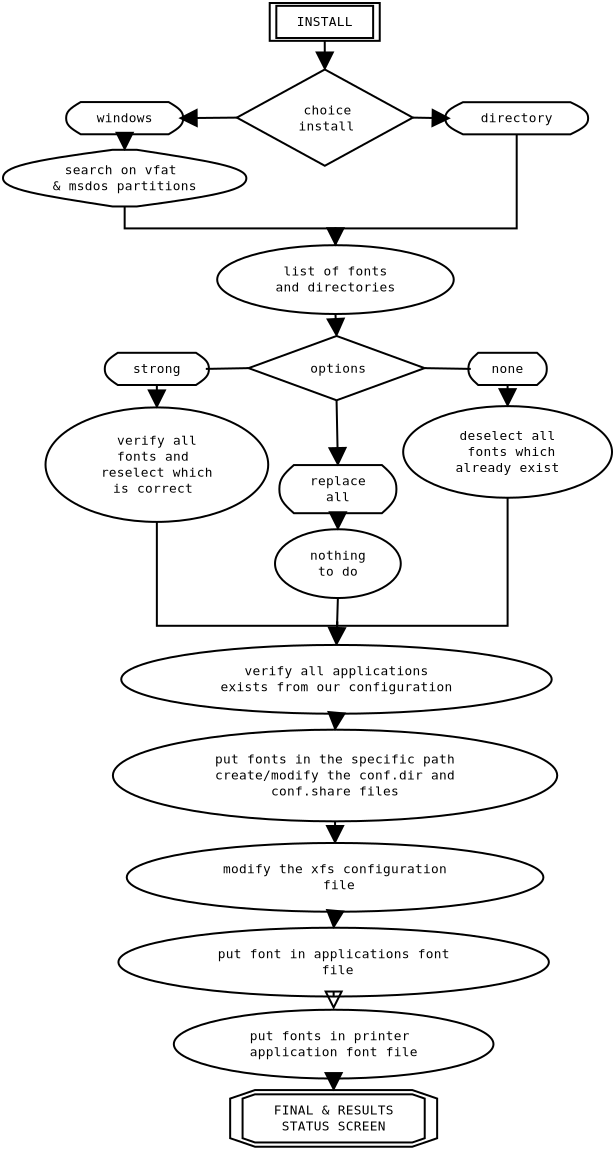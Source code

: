 <?xml version="1.0"?>
<dia:diagram xmlns:dia="http://www.lysator.liu.se/~alla/dia/">
  <dia:layer name="Arri&#232;re-plan" visible="true">
    <dia:object type="SDL - Decision" version="0" id="O0">
      <dia:attribute name="obj_pos">
        <dia:point val="17,6.111"/>
      </dia:attribute>
      <dia:attribute name="obj_bb">
        <dia:rectangle val="16.476,5.587;26.325,11.449"/>
      </dia:attribute>
      <dia:attribute name="elem_corner">
        <dia:point val="17,6.111"/>
      </dia:attribute>
      <dia:attribute name="elem_width">
        <dia:real val="8.801"/>
      </dia:attribute>
      <dia:attribute name="elem_height">
        <dia:real val="4.814"/>
      </dia:attribute>
      <dia:attribute name="show_background">
        <dia:boolean val="true"/>
      </dia:attribute>
      <dia:attribute name="flip_horizontal">
        <dia:boolean val="false"/>
      </dia:attribute>
      <dia:attribute name="flip_vertical">
        <dia:boolean val="false"/>
      </dia:attribute>
      <dia:attribute name="padding">
        <dia:real val="0.354"/>
      </dia:attribute>
      <dia:attribute name="text">
        <dia:composite type="text">
          <dia:attribute name="string">
            <dia:string>#choice
install#</dia:string>
          </dia:attribute>
          <dia:attribute name="font">
            <dia:font name="Courier"/>
          </dia:attribute>
          <dia:attribute name="height">
            <dia:real val="0.8"/>
          </dia:attribute>
          <dia:attribute name="pos">
            <dia:point val="21.489,8.361"/>
          </dia:attribute>
          <dia:attribute name="color">
            <dia:color val="#000000"/>
          </dia:attribute>
          <dia:attribute name="alignment">
            <dia:enum val="1"/>
          </dia:attribute>
        </dia:composite>
      </dia:attribute>
    </dia:object>
    <dia:object type="Standard - Line" version="0" id="O1">
      <dia:attribute name="obj_pos">
        <dia:point val="21.397,4.679"/>
      </dia:attribute>
      <dia:attribute name="obj_bb">
        <dia:rectangle val="20.601,4.629;22.201,6.161"/>
      </dia:attribute>
      <dia:attribute name="conn_endpoints">
        <dia:point val="21.397,4.679"/>
        <dia:point val="21.401,6.111"/>
      </dia:attribute>
      <dia:attribute name="numcp">
        <dia:int val="1"/>
      </dia:attribute>
      <dia:attribute name="end_arrow">
        <dia:enum val="3"/>
      </dia:attribute>
      <dia:attribute name="end_arrow_length">
        <dia:real val="0.8"/>
      </dia:attribute>
      <dia:attribute name="end_arrow_width">
        <dia:real val="0.8"/>
      </dia:attribute>
      <dia:connections>
        <dia:connection handle="0" to="O6" connection="1"/>
        <dia:connection handle="1" to="O0" connection="0"/>
      </dia:connections>
    </dia:object>
    <dia:object type="SDL - State" version="0" id="O2">
      <dia:attribute name="obj_pos">
        <dia:point val="8.467,7.742"/>
      </dia:attribute>
      <dia:attribute name="obj_bb">
        <dia:rectangle val="7.943,7.218;14.844,9.873"/>
      </dia:attribute>
      <dia:attribute name="elem_corner">
        <dia:point val="8.467,7.742"/>
      </dia:attribute>
      <dia:attribute name="elem_width">
        <dia:real val="5.853"/>
      </dia:attribute>
      <dia:attribute name="elem_height">
        <dia:real val="1.607"/>
      </dia:attribute>
      <dia:attribute name="show_background">
        <dia:boolean val="true"/>
      </dia:attribute>
      <dia:attribute name="flip_horizontal">
        <dia:boolean val="false"/>
      </dia:attribute>
      <dia:attribute name="flip_vertical">
        <dia:boolean val="false"/>
      </dia:attribute>
      <dia:attribute name="padding">
        <dia:real val="0.354"/>
      </dia:attribute>
      <dia:attribute name="text">
        <dia:composite type="text">
          <dia:attribute name="string">
            <dia:string>#windows#</dia:string>
          </dia:attribute>
          <dia:attribute name="font">
            <dia:font name="Courier"/>
          </dia:attribute>
          <dia:attribute name="height">
            <dia:real val="0.8"/>
          </dia:attribute>
          <dia:attribute name="pos">
            <dia:point val="11.393,8.74"/>
          </dia:attribute>
          <dia:attribute name="color">
            <dia:color val="#000000"/>
          </dia:attribute>
          <dia:attribute name="alignment">
            <dia:enum val="1"/>
          </dia:attribute>
        </dia:composite>
      </dia:attribute>
    </dia:object>
    <dia:object type="SDL - State" version="0" id="O3">
      <dia:attribute name="obj_pos">
        <dia:point val="27.424,7.747"/>
      </dia:attribute>
      <dia:attribute name="obj_bb">
        <dia:rectangle val="26.9,7.223;35.091,9.878"/>
      </dia:attribute>
      <dia:attribute name="elem_corner">
        <dia:point val="27.424,7.747"/>
      </dia:attribute>
      <dia:attribute name="elem_width">
        <dia:real val="7.143"/>
      </dia:attribute>
      <dia:attribute name="elem_height">
        <dia:real val="1.607"/>
      </dia:attribute>
      <dia:attribute name="show_background">
        <dia:boolean val="true"/>
      </dia:attribute>
      <dia:attribute name="flip_horizontal">
        <dia:boolean val="true"/>
      </dia:attribute>
      <dia:attribute name="flip_vertical">
        <dia:boolean val="false"/>
      </dia:attribute>
      <dia:attribute name="padding">
        <dia:real val="0.354"/>
      </dia:attribute>
      <dia:attribute name="text">
        <dia:composite type="text">
          <dia:attribute name="string">
            <dia:string>#directory#</dia:string>
          </dia:attribute>
          <dia:attribute name="font">
            <dia:font name="Courier"/>
          </dia:attribute>
          <dia:attribute name="height">
            <dia:real val="0.8"/>
          </dia:attribute>
          <dia:attribute name="pos">
            <dia:point val="30.996,8.746"/>
          </dia:attribute>
          <dia:attribute name="color">
            <dia:color val="#000000"/>
          </dia:attribute>
          <dia:attribute name="alignment">
            <dia:enum val="1"/>
          </dia:attribute>
        </dia:composite>
      </dia:attribute>
    </dia:object>
    <dia:object type="Standard - Line" version="0" id="O4">
      <dia:attribute name="obj_pos">
        <dia:point val="14.144,8.545"/>
      </dia:attribute>
      <dia:attribute name="obj_bb">
        <dia:rectangle val="14.094,7.746;17.05,9.345"/>
      </dia:attribute>
      <dia:attribute name="conn_endpoints">
        <dia:point val="14.144,8.545"/>
        <dia:point val="17,8.518"/>
      </dia:attribute>
      <dia:attribute name="numcp">
        <dia:int val="1"/>
      </dia:attribute>
      <dia:attribute name="start_arrow">
        <dia:enum val="3"/>
      </dia:attribute>
      <dia:attribute name="start_arrow_length">
        <dia:real val="0.8"/>
      </dia:attribute>
      <dia:attribute name="start_arrow_width">
        <dia:real val="0.8"/>
      </dia:attribute>
      <dia:connections>
        <dia:connection handle="0" to="O2" connection="2"/>
        <dia:connection handle="1" to="O0" connection="3"/>
      </dia:connections>
    </dia:object>
    <dia:object type="Standard - Line" version="0" id="O5">
      <dia:attribute name="obj_pos">
        <dia:point val="25.801,8.518"/>
      </dia:attribute>
      <dia:attribute name="obj_bb">
        <dia:rectangle val="25.751,7.751;27.689,9.351"/>
      </dia:attribute>
      <dia:attribute name="conn_endpoints">
        <dia:point val="25.801,8.518"/>
        <dia:point val="27.639,8.551"/>
      </dia:attribute>
      <dia:attribute name="numcp">
        <dia:int val="1"/>
      </dia:attribute>
      <dia:attribute name="end_arrow">
        <dia:enum val="3"/>
      </dia:attribute>
      <dia:attribute name="end_arrow_length">
        <dia:real val="0.8"/>
      </dia:attribute>
      <dia:attribute name="end_arrow_width">
        <dia:real val="0.8"/>
      </dia:attribute>
      <dia:connections>
        <dia:connection handle="0" to="O0" connection="2"/>
        <dia:connection handle="1" to="O3" connection="2"/>
      </dia:connections>
    </dia:object>
    <dia:object type="SDL - Block" version="0" id="O6">
      <dia:attribute name="obj_pos">
        <dia:point val="18.646,2.788"/>
      </dia:attribute>
      <dia:attribute name="obj_bb">
        <dia:rectangle val="18.122,2.264;24.671,5.203"/>
      </dia:attribute>
      <dia:attribute name="elem_corner">
        <dia:point val="18.646,2.788"/>
      </dia:attribute>
      <dia:attribute name="elem_width">
        <dia:real val="5.501"/>
      </dia:attribute>
      <dia:attribute name="elem_height">
        <dia:real val="1.891"/>
      </dia:attribute>
      <dia:attribute name="show_background">
        <dia:boolean val="true"/>
      </dia:attribute>
      <dia:attribute name="flip_horizontal">
        <dia:boolean val="false"/>
      </dia:attribute>
      <dia:attribute name="flip_vertical">
        <dia:boolean val="false"/>
      </dia:attribute>
      <dia:attribute name="padding">
        <dia:real val="0.354"/>
      </dia:attribute>
      <dia:attribute name="text">
        <dia:composite type="text">
          <dia:attribute name="string">
            <dia:string>#INSTALL#</dia:string>
          </dia:attribute>
          <dia:attribute name="font">
            <dia:font name="Courier"/>
          </dia:attribute>
          <dia:attribute name="height">
            <dia:real val="0.8"/>
          </dia:attribute>
          <dia:attribute name="pos">
            <dia:point val="21.397,3.928"/>
          </dia:attribute>
          <dia:attribute name="color">
            <dia:color val="#000000"/>
          </dia:attribute>
          <dia:attribute name="alignment">
            <dia:enum val="1"/>
          </dia:attribute>
        </dia:composite>
      </dia:attribute>
    </dia:object>
    <dia:object type="SDL - Service" version="0" id="O7">
      <dia:attribute name="obj_pos">
        <dia:point val="5.31,10.128"/>
      </dia:attribute>
      <dia:attribute name="obj_bb">
        <dia:rectangle val="4.786,9.604;18.001,13.484"/>
      </dia:attribute>
      <dia:attribute name="elem_corner">
        <dia:point val="5.31,10.128"/>
      </dia:attribute>
      <dia:attribute name="elem_width">
        <dia:real val="12.167"/>
      </dia:attribute>
      <dia:attribute name="elem_height">
        <dia:real val="2.832"/>
      </dia:attribute>
      <dia:attribute name="show_background">
        <dia:boolean val="true"/>
      </dia:attribute>
      <dia:attribute name="flip_horizontal">
        <dia:boolean val="false"/>
      </dia:attribute>
      <dia:attribute name="flip_vertical">
        <dia:boolean val="false"/>
      </dia:attribute>
      <dia:attribute name="padding">
        <dia:real val="0.354"/>
      </dia:attribute>
      <dia:attribute name="text">
        <dia:composite type="text">
          <dia:attribute name="string">
            <dia:string>#search on vfat 
&amp; msdos partitions#</dia:string>
          </dia:attribute>
          <dia:attribute name="font">
            <dia:font name="Courier"/>
          </dia:attribute>
          <dia:attribute name="height">
            <dia:real val="0.8"/>
          </dia:attribute>
          <dia:attribute name="pos">
            <dia:point val="11.393,11.339"/>
          </dia:attribute>
          <dia:attribute name="color">
            <dia:color val="#000000"/>
          </dia:attribute>
          <dia:attribute name="alignment">
            <dia:enum val="1"/>
          </dia:attribute>
        </dia:composite>
      </dia:attribute>
    </dia:object>
    <dia:object type="Standard - Line" version="0" id="O8">
      <dia:attribute name="obj_pos">
        <dia:point val="11.393,9.349"/>
      </dia:attribute>
      <dia:attribute name="obj_bb">
        <dia:rectangle val="10.594,9.299;12.194,10.178"/>
      </dia:attribute>
      <dia:attribute name="conn_endpoints">
        <dia:point val="11.393,9.349"/>
        <dia:point val="11.393,10.128"/>
      </dia:attribute>
      <dia:attribute name="numcp">
        <dia:int val="1"/>
      </dia:attribute>
      <dia:attribute name="end_arrow">
        <dia:enum val="3"/>
      </dia:attribute>
      <dia:attribute name="end_arrow_length">
        <dia:real val="0.8"/>
      </dia:attribute>
      <dia:attribute name="end_arrow_width">
        <dia:real val="0.8"/>
      </dia:attribute>
      <dia:connections>
        <dia:connection handle="0" to="O2" connection="1"/>
        <dia:connection handle="1" to="O7" connection="0"/>
      </dia:connections>
    </dia:object>
    <dia:object type="Standard - ZigZagLine" version="0" id="O9">
      <dia:attribute name="obj_pos">
        <dia:point val="11.393,12.96"/>
      </dia:attribute>
      <dia:attribute name="obj_bb">
        <dia:rectangle val="11.344,12.96;21.983,14.898"/>
      </dia:attribute>
      <dia:attribute name="orth_points">
        <dia:point val="11.393,12.96"/>
        <dia:point val="11.393,14.058"/>
        <dia:point val="21.933,14.058"/>
        <dia:point val="21.933,14.898"/>
      </dia:attribute>
      <dia:attribute name="orth_orient">
        <dia:enum val="1"/>
        <dia:enum val="0"/>
        <dia:enum val="1"/>
      </dia:attribute>
      <dia:connections>
        <dia:connection handle="0" to="O7" connection="1"/>
        <dia:connection handle="1" to="O10" connection="0"/>
      </dia:connections>
    </dia:object>
    <dia:object type="SDL - InOut" version="0" id="O10">
      <dia:attribute name="obj_pos">
        <dia:point val="16.02,14.898"/>
      </dia:attribute>
      <dia:attribute name="obj_bb">
        <dia:rectangle val="15.496,14.374;28.371,18.861"/>
      </dia:attribute>
      <dia:attribute name="elem_corner">
        <dia:point val="16.02,14.898"/>
      </dia:attribute>
      <dia:attribute name="elem_width">
        <dia:real val="11.827"/>
      </dia:attribute>
      <dia:attribute name="elem_height">
        <dia:real val="3.439"/>
      </dia:attribute>
      <dia:attribute name="show_background">
        <dia:boolean val="true"/>
      </dia:attribute>
      <dia:attribute name="flip_horizontal">
        <dia:boolean val="false"/>
      </dia:attribute>
      <dia:attribute name="flip_vertical">
        <dia:boolean val="false"/>
      </dia:attribute>
      <dia:attribute name="padding">
        <dia:real val="0.354"/>
      </dia:attribute>
      <dia:attribute name="text">
        <dia:composite type="text">
          <dia:attribute name="string">
            <dia:string>#list of fonts
and directories#</dia:string>
          </dia:attribute>
          <dia:attribute name="font">
            <dia:font name="Courier"/>
          </dia:attribute>
          <dia:attribute name="height">
            <dia:real val="0.8"/>
          </dia:attribute>
          <dia:attribute name="pos">
            <dia:point val="21.933,16.413"/>
          </dia:attribute>
          <dia:attribute name="color">
            <dia:color val="#000000"/>
          </dia:attribute>
          <dia:attribute name="alignment">
            <dia:enum val="1"/>
          </dia:attribute>
        </dia:composite>
      </dia:attribute>
    </dia:object>
    <dia:object type="SDL - Decision" version="0" id="O11">
      <dia:attribute name="obj_pos">
        <dia:point val="17.587,19.437"/>
      </dia:attribute>
      <dia:attribute name="obj_bb">
        <dia:rectangle val="17.063,18.913;26.913,23.175"/>
      </dia:attribute>
      <dia:attribute name="elem_corner">
        <dia:point val="17.587,19.437"/>
      </dia:attribute>
      <dia:attribute name="elem_width">
        <dia:real val="8.801"/>
      </dia:attribute>
      <dia:attribute name="elem_height">
        <dia:real val="3.214"/>
      </dia:attribute>
      <dia:attribute name="show_background">
        <dia:boolean val="true"/>
      </dia:attribute>
      <dia:attribute name="flip_horizontal">
        <dia:boolean val="false"/>
      </dia:attribute>
      <dia:attribute name="flip_vertical">
        <dia:boolean val="false"/>
      </dia:attribute>
      <dia:attribute name="padding">
        <dia:real val="0.354"/>
      </dia:attribute>
      <dia:attribute name="text">
        <dia:composite type="text">
          <dia:attribute name="string">
            <dia:string>#options#</dia:string>
          </dia:attribute>
          <dia:attribute name="font">
            <dia:font name="Courier"/>
          </dia:attribute>
          <dia:attribute name="height">
            <dia:real val="0.8"/>
          </dia:attribute>
          <dia:attribute name="pos">
            <dia:point val="22.076,21.271"/>
          </dia:attribute>
          <dia:attribute name="color">
            <dia:color val="#000000"/>
          </dia:attribute>
          <dia:attribute name="alignment">
            <dia:enum val="1"/>
          </dia:attribute>
        </dia:composite>
      </dia:attribute>
    </dia:object>
    <dia:object type="Standard - Line" version="0" id="O12">
      <dia:attribute name="obj_pos">
        <dia:point val="21.933,18.337"/>
      </dia:attribute>
      <dia:attribute name="obj_bb">
        <dia:rectangle val="21.189,18.287;22.787,19.487"/>
      </dia:attribute>
      <dia:attribute name="conn_endpoints">
        <dia:point val="21.933,18.337"/>
        <dia:point val="21.988,19.437"/>
      </dia:attribute>
      <dia:attribute name="numcp">
        <dia:int val="1"/>
      </dia:attribute>
      <dia:attribute name="end_arrow">
        <dia:enum val="3"/>
      </dia:attribute>
      <dia:attribute name="end_arrow_length">
        <dia:real val="0.8"/>
      </dia:attribute>
      <dia:attribute name="end_arrow_width">
        <dia:real val="0.8"/>
      </dia:attribute>
      <dia:connections>
        <dia:connection handle="0" to="O10" connection="3"/>
        <dia:connection handle="1" to="O11" connection="0"/>
      </dia:connections>
    </dia:object>
    <dia:object type="Standard - ZigZagLine" version="0" id="O13">
      <dia:attribute name="obj_pos">
        <dia:point val="30.995,9.354"/>
      </dia:attribute>
      <dia:attribute name="obj_bb">
        <dia:rectangle val="21.133,9.354;31.046,14.898"/>
      </dia:attribute>
      <dia:attribute name="orth_points">
        <dia:point val="30.995,9.354"/>
        <dia:point val="30.995,14.058"/>
        <dia:point val="21.933,14.058"/>
        <dia:point val="21.933,14.898"/>
      </dia:attribute>
      <dia:attribute name="orth_orient">
        <dia:enum val="1"/>
        <dia:enum val="0"/>
        <dia:enum val="1"/>
      </dia:attribute>
      <dia:attribute name="end_arrow">
        <dia:enum val="3"/>
      </dia:attribute>
      <dia:attribute name="end_arrow_length">
        <dia:real val="0.8"/>
      </dia:attribute>
      <dia:attribute name="end_arrow_width">
        <dia:real val="0.8"/>
      </dia:attribute>
      <dia:connections>
        <dia:connection handle="0" to="O3" connection="1"/>
        <dia:connection handle="1" to="O10" connection="0"/>
      </dia:connections>
    </dia:object>
    <dia:object type="SDL - State" version="0" id="O14">
      <dia:attribute name="obj_pos">
        <dia:point val="28.58,20.279"/>
      </dia:attribute>
      <dia:attribute name="obj_bb">
        <dia:rectangle val="28.056,19.755;33.023,22.41"/>
      </dia:attribute>
      <dia:attribute name="elem_corner">
        <dia:point val="28.58,20.279"/>
      </dia:attribute>
      <dia:attribute name="elem_width">
        <dia:real val="3.919"/>
      </dia:attribute>
      <dia:attribute name="elem_height">
        <dia:real val="1.607"/>
      </dia:attribute>
      <dia:attribute name="show_background">
        <dia:boolean val="true"/>
      </dia:attribute>
      <dia:attribute name="flip_horizontal">
        <dia:boolean val="true"/>
      </dia:attribute>
      <dia:attribute name="flip_vertical">
        <dia:boolean val="false"/>
      </dia:attribute>
      <dia:attribute name="padding">
        <dia:real val="0.354"/>
      </dia:attribute>
      <dia:attribute name="text">
        <dia:composite type="text">
          <dia:attribute name="string">
            <dia:string>#none#</dia:string>
          </dia:attribute>
          <dia:attribute name="font">
            <dia:font name="Courier"/>
          </dia:attribute>
          <dia:attribute name="height">
            <dia:real val="0.8"/>
          </dia:attribute>
          <dia:attribute name="pos">
            <dia:point val="30.54,21.278"/>
          </dia:attribute>
          <dia:attribute name="color">
            <dia:color val="#000000"/>
          </dia:attribute>
          <dia:attribute name="alignment">
            <dia:enum val="1"/>
          </dia:attribute>
        </dia:composite>
      </dia:attribute>
    </dia:object>
    <dia:object type="SDL - State" version="0" id="O15">
      <dia:attribute name="obj_pos">
        <dia:point val="19.128,25.89"/>
      </dia:attribute>
      <dia:attribute name="obj_bb">
        <dia:rectangle val="18.604,25.366;25.505,28.821"/>
      </dia:attribute>
      <dia:attribute name="elem_corner">
        <dia:point val="19.128,25.89"/>
      </dia:attribute>
      <dia:attribute name="elem_width">
        <dia:real val="5.853"/>
      </dia:attribute>
      <dia:attribute name="elem_height">
        <dia:real val="2.407"/>
      </dia:attribute>
      <dia:attribute name="show_background">
        <dia:boolean val="true"/>
      </dia:attribute>
      <dia:attribute name="flip_horizontal">
        <dia:boolean val="false"/>
      </dia:attribute>
      <dia:attribute name="flip_vertical">
        <dia:boolean val="false"/>
      </dia:attribute>
      <dia:attribute name="padding">
        <dia:real val="0.354"/>
      </dia:attribute>
      <dia:attribute name="text">
        <dia:composite type="text">
          <dia:attribute name="string">
            <dia:string>#replace
all#</dia:string>
          </dia:attribute>
          <dia:attribute name="font">
            <dia:font name="Courier"/>
          </dia:attribute>
          <dia:attribute name="height">
            <dia:real val="0.8"/>
          </dia:attribute>
          <dia:attribute name="pos">
            <dia:point val="22.054,26.888"/>
          </dia:attribute>
          <dia:attribute name="color">
            <dia:color val="#000000"/>
          </dia:attribute>
          <dia:attribute name="alignment">
            <dia:enum val="1"/>
          </dia:attribute>
        </dia:composite>
      </dia:attribute>
    </dia:object>
    <dia:object type="SDL - State" version="0" id="O16">
      <dia:attribute name="obj_pos">
        <dia:point val="10.399,20.279"/>
      </dia:attribute>
      <dia:attribute name="obj_bb">
        <dia:rectangle val="9.875,19.755;16.132,22.41"/>
      </dia:attribute>
      <dia:attribute name="elem_corner">
        <dia:point val="10.399,20.279"/>
      </dia:attribute>
      <dia:attribute name="elem_width">
        <dia:real val="5.208"/>
      </dia:attribute>
      <dia:attribute name="elem_height">
        <dia:real val="1.607"/>
      </dia:attribute>
      <dia:attribute name="show_background">
        <dia:boolean val="true"/>
      </dia:attribute>
      <dia:attribute name="flip_horizontal">
        <dia:boolean val="false"/>
      </dia:attribute>
      <dia:attribute name="flip_vertical">
        <dia:boolean val="false"/>
      </dia:attribute>
      <dia:attribute name="padding">
        <dia:real val="0.354"/>
      </dia:attribute>
      <dia:attribute name="text">
        <dia:composite type="text">
          <dia:attribute name="string">
            <dia:string>#strong#</dia:string>
          </dia:attribute>
          <dia:attribute name="font">
            <dia:font name="Courier"/>
          </dia:attribute>
          <dia:attribute name="height">
            <dia:real val="0.8"/>
          </dia:attribute>
          <dia:attribute name="pos">
            <dia:point val="13.004,21.278"/>
          </dia:attribute>
          <dia:attribute name="color">
            <dia:color val="#000000"/>
          </dia:attribute>
          <dia:attribute name="alignment">
            <dia:enum val="1"/>
          </dia:attribute>
        </dia:composite>
      </dia:attribute>
    </dia:object>
    <dia:object type="Standard - Line" version="0" id="O17">
      <dia:attribute name="obj_pos">
        <dia:point val="15.451,21.083"/>
      </dia:attribute>
      <dia:attribute name="obj_bb">
        <dia:rectangle val="15.401,20.994;17.637,21.133"/>
      </dia:attribute>
      <dia:attribute name="conn_endpoints">
        <dia:point val="15.451,21.083"/>
        <dia:point val="17.587,21.044"/>
      </dia:attribute>
      <dia:attribute name="numcp">
        <dia:int val="1"/>
      </dia:attribute>
      <dia:connections>
        <dia:connection handle="0" to="O16" connection="2"/>
        <dia:connection handle="1" to="O11" connection="3"/>
      </dia:connections>
    </dia:object>
    <dia:object type="Standard - Line" version="0" id="O18">
      <dia:attribute name="obj_pos">
        <dia:point val="26.389,21.044"/>
      </dia:attribute>
      <dia:attribute name="obj_bb">
        <dia:rectangle val="26.338,20.994;28.748,21.133"/>
      </dia:attribute>
      <dia:attribute name="conn_endpoints">
        <dia:point val="26.389,21.044"/>
        <dia:point val="28.698,21.083"/>
      </dia:attribute>
      <dia:attribute name="numcp">
        <dia:int val="1"/>
      </dia:attribute>
      <dia:connections>
        <dia:connection handle="0" to="O11" connection="2"/>
        <dia:connection handle="1" to="O14" connection="2"/>
      </dia:connections>
    </dia:object>
    <dia:object type="SDL - InOut" version="0" id="O19">
      <dia:attribute name="obj_pos">
        <dia:point val="25.319,22.943"/>
      </dia:attribute>
      <dia:attribute name="obj_bb">
        <dia:rectangle val="24.795,22.419;36.285,28.048"/>
      </dia:attribute>
      <dia:attribute name="elem_corner">
        <dia:point val="25.319,22.943"/>
      </dia:attribute>
      <dia:attribute name="elem_width">
        <dia:real val="10.442"/>
      </dia:attribute>
      <dia:attribute name="elem_height">
        <dia:real val="4.582"/>
      </dia:attribute>
      <dia:attribute name="show_background">
        <dia:boolean val="true"/>
      </dia:attribute>
      <dia:attribute name="flip_horizontal">
        <dia:boolean val="false"/>
      </dia:attribute>
      <dia:attribute name="flip_vertical">
        <dia:boolean val="false"/>
      </dia:attribute>
      <dia:attribute name="padding">
        <dia:real val="0.354"/>
      </dia:attribute>
      <dia:attribute name="text">
        <dia:composite type="text">
          <dia:attribute name="string">
            <dia:string>#deselect all
 fonts which
already exist#</dia:string>
          </dia:attribute>
          <dia:attribute name="font">
            <dia:font name="Courier"/>
          </dia:attribute>
          <dia:attribute name="height">
            <dia:real val="0.8"/>
          </dia:attribute>
          <dia:attribute name="pos">
            <dia:point val="30.54,24.628"/>
          </dia:attribute>
          <dia:attribute name="color">
            <dia:color val="#000000"/>
          </dia:attribute>
          <dia:attribute name="alignment">
            <dia:enum val="1"/>
          </dia:attribute>
        </dia:composite>
      </dia:attribute>
    </dia:object>
    <dia:object type="Standard - Line" version="0" id="O20">
      <dia:attribute name="obj_pos">
        <dia:point val="30.54,21.887"/>
      </dia:attribute>
      <dia:attribute name="obj_bb">
        <dia:rectangle val="29.74,21.837;31.34,22.993"/>
      </dia:attribute>
      <dia:attribute name="conn_endpoints">
        <dia:point val="30.54,21.887"/>
        <dia:point val="30.54,22.943"/>
      </dia:attribute>
      <dia:attribute name="numcp">
        <dia:int val="1"/>
      </dia:attribute>
      <dia:attribute name="end_arrow">
        <dia:enum val="3"/>
      </dia:attribute>
      <dia:attribute name="end_arrow_length">
        <dia:real val="0.8"/>
      </dia:attribute>
      <dia:attribute name="end_arrow_width">
        <dia:real val="0.8"/>
      </dia:attribute>
      <dia:connections>
        <dia:connection handle="0" to="O14" connection="1"/>
        <dia:connection handle="1" to="O19" connection="0"/>
      </dia:connections>
    </dia:object>
    <dia:object type="Standard - ZigZagLine" version="0" id="O21">
      <dia:attribute name="obj_pos">
        <dia:point val="30.54,27.524"/>
      </dia:attribute>
      <dia:attribute name="obj_bb">
        <dia:rectangle val="21.969,27.524;30.59,33.977"/>
      </dia:attribute>
      <dia:attribute name="orth_points">
        <dia:point val="30.54,27.524"/>
        <dia:point val="30.54,33.927"/>
        <dia:point val="22.019,33.927"/>
        <dia:point val="22.019,33.712"/>
      </dia:attribute>
      <dia:attribute name="orth_orient">
        <dia:enum val="1"/>
        <dia:enum val="0"/>
        <dia:enum val="1"/>
      </dia:attribute>
      <dia:connections>
        <dia:connection handle="0" to="O19" connection="3"/>
        <dia:connection handle="1" to="O28" connection="0"/>
      </dia:connections>
    </dia:object>
    <dia:object type="SDL - InOut" version="0" id="O22">
      <dia:attribute name="obj_pos">
        <dia:point val="7.436,23.008"/>
      </dia:attribute>
      <dia:attribute name="obj_bb">
        <dia:rectangle val="6.912,22.484;19.095,29.256"/>
      </dia:attribute>
      <dia:attribute name="elem_corner">
        <dia:point val="7.436,23.008"/>
      </dia:attribute>
      <dia:attribute name="elem_width">
        <dia:real val="11.135"/>
      </dia:attribute>
      <dia:attribute name="elem_height">
        <dia:real val="5.724"/>
      </dia:attribute>
      <dia:attribute name="show_background">
        <dia:boolean val="true"/>
      </dia:attribute>
      <dia:attribute name="flip_horizontal">
        <dia:boolean val="false"/>
      </dia:attribute>
      <dia:attribute name="flip_vertical">
        <dia:boolean val="false"/>
      </dia:attribute>
      <dia:attribute name="padding">
        <dia:real val="0.354"/>
      </dia:attribute>
      <dia:attribute name="text">
        <dia:composite type="text">
          <dia:attribute name="string">
            <dia:string>#verify all
fonts and 
reselect which
is correct #</dia:string>
          </dia:attribute>
          <dia:attribute name="font">
            <dia:font name="Courier"/>
          </dia:attribute>
          <dia:attribute name="height">
            <dia:real val="0.8"/>
          </dia:attribute>
          <dia:attribute name="pos">
            <dia:point val="13.003,24.865"/>
          </dia:attribute>
          <dia:attribute name="color">
            <dia:color val="#000000"/>
          </dia:attribute>
          <dia:attribute name="alignment">
            <dia:enum val="1"/>
          </dia:attribute>
        </dia:composite>
      </dia:attribute>
    </dia:object>
    <dia:object type="Standard - Line" version="0" id="O23">
      <dia:attribute name="obj_pos">
        <dia:point val="13.003,21.887"/>
      </dia:attribute>
      <dia:attribute name="obj_bb">
        <dia:rectangle val="12.203,21.837;13.803,23.058"/>
      </dia:attribute>
      <dia:attribute name="conn_endpoints">
        <dia:point val="13.003,21.887"/>
        <dia:point val="13.003,23.008"/>
      </dia:attribute>
      <dia:attribute name="numcp">
        <dia:int val="1"/>
      </dia:attribute>
      <dia:attribute name="end_arrow">
        <dia:enum val="3"/>
      </dia:attribute>
      <dia:attribute name="end_arrow_length">
        <dia:real val="0.8"/>
      </dia:attribute>
      <dia:attribute name="end_arrow_width">
        <dia:real val="0.8"/>
      </dia:attribute>
      <dia:connections>
        <dia:connection handle="0" to="O16" connection="1"/>
        <dia:connection handle="1" to="O22" connection="0"/>
      </dia:connections>
    </dia:object>
    <dia:object type="Standard - ZigZagLine" version="0" id="O24">
      <dia:attribute name="obj_pos">
        <dia:point val="13.003,28.732"/>
      </dia:attribute>
      <dia:attribute name="obj_bb">
        <dia:rectangle val="12.953,28.732;22.069,33.977"/>
      </dia:attribute>
      <dia:attribute name="orth_points">
        <dia:point val="13.003,28.732"/>
        <dia:point val="13.003,33.927"/>
        <dia:point val="22.019,33.927"/>
        <dia:point val="22.019,33.712"/>
      </dia:attribute>
      <dia:attribute name="orth_orient">
        <dia:enum val="1"/>
        <dia:enum val="0"/>
        <dia:enum val="1"/>
      </dia:attribute>
      <dia:connections>
        <dia:connection handle="0" to="O22" connection="3"/>
        <dia:connection handle="1" to="O28" connection="0"/>
      </dia:connections>
    </dia:object>
    <dia:object type="Standard - Line" version="0" id="O25">
      <dia:attribute name="obj_pos">
        <dia:point val="21.988,22.651"/>
      </dia:attribute>
      <dia:attribute name="obj_bb">
        <dia:rectangle val="21.255,22.601;22.854,25.94"/>
      </dia:attribute>
      <dia:attribute name="conn_endpoints">
        <dia:point val="21.988,22.651"/>
        <dia:point val="22.054,25.89"/>
      </dia:attribute>
      <dia:attribute name="numcp">
        <dia:int val="1"/>
      </dia:attribute>
      <dia:attribute name="end_arrow">
        <dia:enum val="3"/>
      </dia:attribute>
      <dia:attribute name="end_arrow_length">
        <dia:real val="0.8"/>
      </dia:attribute>
      <dia:attribute name="end_arrow_width">
        <dia:real val="0.8"/>
      </dia:attribute>
      <dia:connections>
        <dia:connection handle="0" to="O11" connection="1"/>
        <dia:connection handle="1" to="O15" connection="0"/>
      </dia:connections>
    </dia:object>
    <dia:object type="SDL - InOut" version="0" id="O26">
      <dia:attribute name="obj_pos">
        <dia:point val="18.911,29.1"/>
      </dia:attribute>
      <dia:attribute name="obj_bb">
        <dia:rectangle val="18.387,28.576;25.722,33.062"/>
      </dia:attribute>
      <dia:attribute name="elem_corner">
        <dia:point val="18.911,29.1"/>
      </dia:attribute>
      <dia:attribute name="elem_width">
        <dia:real val="6.287"/>
      </dia:attribute>
      <dia:attribute name="elem_height">
        <dia:real val="3.439"/>
      </dia:attribute>
      <dia:attribute name="show_background">
        <dia:boolean val="true"/>
      </dia:attribute>
      <dia:attribute name="flip_horizontal">
        <dia:boolean val="false"/>
      </dia:attribute>
      <dia:attribute name="flip_vertical">
        <dia:boolean val="false"/>
      </dia:attribute>
      <dia:attribute name="padding">
        <dia:real val="0.354"/>
      </dia:attribute>
      <dia:attribute name="text">
        <dia:composite type="text">
          <dia:attribute name="string">
            <dia:string>#nothing
to do#</dia:string>
          </dia:attribute>
          <dia:attribute name="font">
            <dia:font name="Courier"/>
          </dia:attribute>
          <dia:attribute name="height">
            <dia:real val="0.8"/>
          </dia:attribute>
          <dia:attribute name="pos">
            <dia:point val="22.055,30.614"/>
          </dia:attribute>
          <dia:attribute name="color">
            <dia:color val="#000000"/>
          </dia:attribute>
          <dia:attribute name="alignment">
            <dia:enum val="1"/>
          </dia:attribute>
        </dia:composite>
      </dia:attribute>
    </dia:object>
    <dia:object type="Standard - Line" version="0" id="O27">
      <dia:attribute name="obj_pos">
        <dia:point val="22.054,28.297"/>
      </dia:attribute>
      <dia:attribute name="obj_bb">
        <dia:rectangle val="21.254,28.247;22.854,29.15"/>
      </dia:attribute>
      <dia:attribute name="conn_endpoints">
        <dia:point val="22.054,28.297"/>
        <dia:point val="22.054,29.1"/>
      </dia:attribute>
      <dia:attribute name="numcp">
        <dia:int val="1"/>
      </dia:attribute>
      <dia:attribute name="end_arrow">
        <dia:enum val="3"/>
      </dia:attribute>
      <dia:attribute name="end_arrow_length">
        <dia:real val="0.8"/>
      </dia:attribute>
      <dia:attribute name="end_arrow_width">
        <dia:real val="0.8"/>
      </dia:attribute>
      <dia:connections>
        <dia:connection handle="0" to="O15" connection="1"/>
        <dia:connection handle="1" to="O26" connection="0"/>
      </dia:connections>
    </dia:object>
    <dia:object type="Standard - Line" version="0" id="O28">
      <dia:attribute name="obj_pos">
        <dia:point val="22.054,32.538"/>
      </dia:attribute>
      <dia:attribute name="obj_bb">
        <dia:rectangle val="21.184,32.488;22.783,34.935"/>
      </dia:attribute>
      <dia:attribute name="conn_endpoints">
        <dia:point val="22.054,32.538"/>
        <dia:point val="21.984,34.885"/>
      </dia:attribute>
      <dia:attribute name="numcp">
        <dia:int val="1"/>
      </dia:attribute>
      <dia:attribute name="end_arrow">
        <dia:enum val="3"/>
      </dia:attribute>
      <dia:attribute name="end_arrow_length">
        <dia:real val="0.8"/>
      </dia:attribute>
      <dia:attribute name="end_arrow_width">
        <dia:real val="0.8"/>
      </dia:attribute>
      <dia:connections>
        <dia:connection handle="0" to="O26" connection="3"/>
        <dia:connection handle="1" to="O29" connection="0"/>
      </dia:connections>
    </dia:object>
    <dia:object type="SDL - InOut" version="0" id="O29">
      <dia:attribute name="obj_pos">
        <dia:point val="11.222,34.885"/>
      </dia:attribute>
      <dia:attribute name="obj_bb">
        <dia:rectangle val="10.698,34.361;33.269,38.848"/>
      </dia:attribute>
      <dia:attribute name="elem_corner">
        <dia:point val="11.222,34.885"/>
      </dia:attribute>
      <dia:attribute name="elem_width">
        <dia:real val="21.523"/>
      </dia:attribute>
      <dia:attribute name="elem_height">
        <dia:real val="3.439"/>
      </dia:attribute>
      <dia:attribute name="show_background">
        <dia:boolean val="true"/>
      </dia:attribute>
      <dia:attribute name="flip_horizontal">
        <dia:boolean val="false"/>
      </dia:attribute>
      <dia:attribute name="flip_vertical">
        <dia:boolean val="false"/>
      </dia:attribute>
      <dia:attribute name="padding">
        <dia:real val="0.354"/>
      </dia:attribute>
      <dia:attribute name="text">
        <dia:composite type="text">
          <dia:attribute name="string">
            <dia:string>#verify all applications
exists from our configuration#</dia:string>
          </dia:attribute>
          <dia:attribute name="font">
            <dia:font name="Courier"/>
          </dia:attribute>
          <dia:attribute name="height">
            <dia:real val="0.8"/>
          </dia:attribute>
          <dia:attribute name="pos">
            <dia:point val="21.984,36.399"/>
          </dia:attribute>
          <dia:attribute name="color">
            <dia:color val="#000000"/>
          </dia:attribute>
          <dia:attribute name="alignment">
            <dia:enum val="1"/>
          </dia:attribute>
        </dia:composite>
      </dia:attribute>
    </dia:object>
    <dia:object type="SDL - InOut" version="0" id="O30">
      <dia:attribute name="obj_pos">
        <dia:point val="10.805,39.122"/>
      </dia:attribute>
      <dia:attribute name="obj_bb">
        <dia:rectangle val="10.281,38.598;33.545,44.227"/>
      </dia:attribute>
      <dia:attribute name="elem_corner">
        <dia:point val="10.805,39.122"/>
      </dia:attribute>
      <dia:attribute name="elem_width">
        <dia:real val="22.216"/>
      </dia:attribute>
      <dia:attribute name="elem_height">
        <dia:real val="4.582"/>
      </dia:attribute>
      <dia:attribute name="show_background">
        <dia:boolean val="true"/>
      </dia:attribute>
      <dia:attribute name="flip_horizontal">
        <dia:boolean val="false"/>
      </dia:attribute>
      <dia:attribute name="flip_vertical">
        <dia:boolean val="false"/>
      </dia:attribute>
      <dia:attribute name="padding">
        <dia:real val="0.354"/>
      </dia:attribute>
      <dia:attribute name="text">
        <dia:composite type="text">
          <dia:attribute name="string">
            <dia:string>#put fonts in the specific path
create/modify the conf.dir and
conf.share files#</dia:string>
          </dia:attribute>
          <dia:attribute name="font">
            <dia:font name="Courier"/>
          </dia:attribute>
          <dia:attribute name="height">
            <dia:real val="0.8"/>
          </dia:attribute>
          <dia:attribute name="pos">
            <dia:point val="21.913,40.807"/>
          </dia:attribute>
          <dia:attribute name="color">
            <dia:color val="#000000"/>
          </dia:attribute>
          <dia:attribute name="alignment">
            <dia:enum val="1"/>
          </dia:attribute>
        </dia:composite>
      </dia:attribute>
    </dia:object>
    <dia:object type="Standard - Line" version="0" id="O31">
      <dia:attribute name="obj_pos">
        <dia:point val="21.984,38.324"/>
      </dia:attribute>
      <dia:attribute name="obj_bb">
        <dia:rectangle val="21.116,38.274;22.71,39.193"/>
      </dia:attribute>
      <dia:attribute name="conn_endpoints">
        <dia:point val="21.984,38.324"/>
        <dia:point val="21.913,39.122"/>
      </dia:attribute>
      <dia:attribute name="numcp">
        <dia:int val="1"/>
      </dia:attribute>
      <dia:attribute name="end_arrow">
        <dia:enum val="3"/>
      </dia:attribute>
      <dia:attribute name="end_arrow_length">
        <dia:real val="0.8"/>
      </dia:attribute>
      <dia:attribute name="end_arrow_width">
        <dia:real val="0.8"/>
      </dia:attribute>
      <dia:connections>
        <dia:connection handle="0" to="O29" connection="3"/>
        <dia:connection handle="1" to="O30" connection="0"/>
      </dia:connections>
    </dia:object>
    <dia:object type="SDL - InOut" version="0" id="O32">
      <dia:attribute name="obj_pos">
        <dia:point val="11.498,44.786"/>
      </dia:attribute>
      <dia:attribute name="obj_bb">
        <dia:rectangle val="10.974,44.262;32.852,48.748"/>
      </dia:attribute>
      <dia:attribute name="elem_corner">
        <dia:point val="11.498,44.786"/>
      </dia:attribute>
      <dia:attribute name="elem_width">
        <dia:real val="20.831"/>
      </dia:attribute>
      <dia:attribute name="elem_height">
        <dia:real val="3.439"/>
      </dia:attribute>
      <dia:attribute name="show_background">
        <dia:boolean val="true"/>
      </dia:attribute>
      <dia:attribute name="flip_horizontal">
        <dia:boolean val="false"/>
      </dia:attribute>
      <dia:attribute name="flip_vertical">
        <dia:boolean val="false"/>
      </dia:attribute>
      <dia:attribute name="padding">
        <dia:real val="0.354"/>
      </dia:attribute>
      <dia:attribute name="text">
        <dia:composite type="text">
          <dia:attribute name="string">
            <dia:string>#modify the xfs configuration
 file#</dia:string>
          </dia:attribute>
          <dia:attribute name="font">
            <dia:font name="Courier"/>
          </dia:attribute>
          <dia:attribute name="height">
            <dia:real val="0.8"/>
          </dia:attribute>
          <dia:attribute name="pos">
            <dia:point val="21.913,46.3"/>
          </dia:attribute>
          <dia:attribute name="color">
            <dia:color val="#000000"/>
          </dia:attribute>
          <dia:attribute name="alignment">
            <dia:enum val="1"/>
          </dia:attribute>
        </dia:composite>
      </dia:attribute>
    </dia:object>
    <dia:object type="Standard - Line" version="0" id="O33">
      <dia:attribute name="obj_pos">
        <dia:point val="21.913,43.703"/>
      </dia:attribute>
      <dia:attribute name="obj_bb">
        <dia:rectangle val="21.113,43.653;22.713,44.836"/>
      </dia:attribute>
      <dia:attribute name="conn_endpoints">
        <dia:point val="21.913,43.703"/>
        <dia:point val="21.913,44.786"/>
      </dia:attribute>
      <dia:attribute name="numcp">
        <dia:int val="1"/>
      </dia:attribute>
      <dia:attribute name="end_arrow">
        <dia:enum val="3"/>
      </dia:attribute>
      <dia:attribute name="end_arrow_length">
        <dia:real val="0.8"/>
      </dia:attribute>
      <dia:attribute name="end_arrow_width">
        <dia:real val="0.8"/>
      </dia:attribute>
      <dia:connections>
        <dia:connection handle="0" to="O30" connection="3"/>
        <dia:connection handle="1" to="O32" connection="0"/>
      </dia:connections>
    </dia:object>
    <dia:object type="SDL - InOut" version="0" id="O34">
      <dia:attribute name="obj_pos">
        <dia:point val="11.081,49.024"/>
      </dia:attribute>
      <dia:attribute name="obj_bb">
        <dia:rectangle val="10.557,48.5;33.128,52.987"/>
      </dia:attribute>
      <dia:attribute name="elem_corner">
        <dia:point val="11.081,49.024"/>
      </dia:attribute>
      <dia:attribute name="elem_width">
        <dia:real val="21.523"/>
      </dia:attribute>
      <dia:attribute name="elem_height">
        <dia:real val="3.439"/>
      </dia:attribute>
      <dia:attribute name="show_background">
        <dia:boolean val="true"/>
      </dia:attribute>
      <dia:attribute name="flip_horizontal">
        <dia:boolean val="false"/>
      </dia:attribute>
      <dia:attribute name="flip_vertical">
        <dia:boolean val="false"/>
      </dia:attribute>
      <dia:attribute name="padding">
        <dia:real val="0.354"/>
      </dia:attribute>
      <dia:attribute name="text">
        <dia:composite type="text">
          <dia:attribute name="string">
            <dia:string>#put font in applications font
 file#</dia:string>
          </dia:attribute>
          <dia:attribute name="font">
            <dia:font name="Courier"/>
          </dia:attribute>
          <dia:attribute name="height">
            <dia:real val="0.8"/>
          </dia:attribute>
          <dia:attribute name="pos">
            <dia:point val="21.842,50.538"/>
          </dia:attribute>
          <dia:attribute name="color">
            <dia:color val="#000000"/>
          </dia:attribute>
          <dia:attribute name="alignment">
            <dia:enum val="1"/>
          </dia:attribute>
        </dia:composite>
      </dia:attribute>
    </dia:object>
    <dia:object type="Standard - Line" version="0" id="O35">
      <dia:attribute name="obj_pos">
        <dia:point val="21.913,48.224"/>
      </dia:attribute>
      <dia:attribute name="obj_bb">
        <dia:rectangle val="21.045,48.175;22.639,49.095"/>
      </dia:attribute>
      <dia:attribute name="conn_endpoints">
        <dia:point val="21.913,48.224"/>
        <dia:point val="21.842,49.024"/>
      </dia:attribute>
      <dia:attribute name="numcp">
        <dia:int val="1"/>
      </dia:attribute>
      <dia:attribute name="end_arrow">
        <dia:enum val="3"/>
      </dia:attribute>
      <dia:attribute name="end_arrow_length">
        <dia:real val="0.8"/>
      </dia:attribute>
      <dia:attribute name="end_arrow_width">
        <dia:real val="0.8"/>
      </dia:attribute>
      <dia:connections>
        <dia:connection handle="0" to="O32" connection="3"/>
        <dia:connection handle="1" to="O34" connection="0"/>
      </dia:connections>
    </dia:object>
    <dia:object type="SDL - InOut" version="0" id="O36">
      <dia:attribute name="obj_pos">
        <dia:point val="13.851,53.125"/>
      </dia:attribute>
      <dia:attribute name="obj_bb">
        <dia:rectangle val="13.327,52.601;30.358,57.087"/>
      </dia:attribute>
      <dia:attribute name="elem_corner">
        <dia:point val="13.851,53.125"/>
      </dia:attribute>
      <dia:attribute name="elem_width">
        <dia:real val="15.983"/>
      </dia:attribute>
      <dia:attribute name="elem_height">
        <dia:real val="3.439"/>
      </dia:attribute>
      <dia:attribute name="show_background">
        <dia:boolean val="true"/>
      </dia:attribute>
      <dia:attribute name="flip_horizontal">
        <dia:boolean val="false"/>
      </dia:attribute>
      <dia:attribute name="flip_vertical">
        <dia:boolean val="false"/>
      </dia:attribute>
      <dia:attribute name="padding">
        <dia:real val="0.354"/>
      </dia:attribute>
      <dia:attribute name="text">
        <dia:composite type="text">
          <dia:attribute name="string">
            <dia:string>#put fonts in printer 
application font file#</dia:string>
          </dia:attribute>
          <dia:attribute name="font">
            <dia:font name="Courier"/>
          </dia:attribute>
          <dia:attribute name="height">
            <dia:real val="0.8"/>
          </dia:attribute>
          <dia:attribute name="pos">
            <dia:point val="21.842,54.639"/>
          </dia:attribute>
          <dia:attribute name="color">
            <dia:color val="#000000"/>
          </dia:attribute>
          <dia:attribute name="alignment">
            <dia:enum val="1"/>
          </dia:attribute>
        </dia:composite>
      </dia:attribute>
    </dia:object>
    <dia:object type="Standard - Line" version="0" id="O37">
      <dia:attribute name="obj_pos">
        <dia:point val="21.842,52.463"/>
      </dia:attribute>
      <dia:attribute name="obj_bb">
        <dia:rectangle val="21.042,52.413;22.642,53.175"/>
      </dia:attribute>
      <dia:attribute name="conn_endpoints">
        <dia:point val="21.842,52.463"/>
        <dia:point val="21.842,53.125"/>
      </dia:attribute>
      <dia:attribute name="numcp">
        <dia:int val="1"/>
      </dia:attribute>
      <dia:attribute name="end_arrow">
        <dia:enum val="12"/>
      </dia:attribute>
      <dia:attribute name="end_arrow_length">
        <dia:real val="0.8"/>
      </dia:attribute>
      <dia:attribute name="end_arrow_width">
        <dia:real val="0.8"/>
      </dia:attribute>
      <dia:connections>
        <dia:connection handle="0" to="O34" connection="3"/>
        <dia:connection handle="1" to="O36" connection="0"/>
      </dia:connections>
    </dia:object>
    <dia:object type="SDL - Process" version="0" id="O38">
      <dia:attribute name="obj_pos">
        <dia:point val="16.668,57.141"/>
      </dia:attribute>
      <dia:attribute name="obj_bb">
        <dia:rectangle val="16.144,56.617;27.541,60.497"/>
      </dia:attribute>
      <dia:attribute name="elem_corner">
        <dia:point val="16.668,57.141"/>
      </dia:attribute>
      <dia:attribute name="elem_width">
        <dia:real val="10.349"/>
      </dia:attribute>
      <dia:attribute name="elem_height">
        <dia:real val="2.832"/>
      </dia:attribute>
      <dia:attribute name="show_background">
        <dia:boolean val="true"/>
      </dia:attribute>
      <dia:attribute name="flip_horizontal">
        <dia:boolean val="false"/>
      </dia:attribute>
      <dia:attribute name="flip_vertical">
        <dia:boolean val="false"/>
      </dia:attribute>
      <dia:attribute name="padding">
        <dia:real val="0.354"/>
      </dia:attribute>
      <dia:attribute name="text">
        <dia:composite type="text">
          <dia:attribute name="string">
            <dia:string>#FINAL &amp; RESULTS
STATUS SCREEN#</dia:string>
          </dia:attribute>
          <dia:attribute name="font">
            <dia:font name="Courier"/>
          </dia:attribute>
          <dia:attribute name="height">
            <dia:real val="0.8"/>
          </dia:attribute>
          <dia:attribute name="pos">
            <dia:point val="21.842,58.351"/>
          </dia:attribute>
          <dia:attribute name="color">
            <dia:color val="#000000"/>
          </dia:attribute>
          <dia:attribute name="alignment">
            <dia:enum val="1"/>
          </dia:attribute>
        </dia:composite>
      </dia:attribute>
    </dia:object>
    <dia:object type="Standard - Line" version="0" id="O39">
      <dia:attribute name="obj_pos">
        <dia:point val="21.842,56.563"/>
      </dia:attribute>
      <dia:attribute name="obj_bb">
        <dia:rectangle val="21.042,56.513;22.642,57.191"/>
      </dia:attribute>
      <dia:attribute name="conn_endpoints">
        <dia:point val="21.842,56.563"/>
        <dia:point val="21.842,57.141"/>
      </dia:attribute>
      <dia:attribute name="numcp">
        <dia:int val="1"/>
      </dia:attribute>
      <dia:attribute name="end_arrow">
        <dia:enum val="3"/>
      </dia:attribute>
      <dia:attribute name="end_arrow_length">
        <dia:real val="0.8"/>
      </dia:attribute>
      <dia:attribute name="end_arrow_width">
        <dia:real val="0.8"/>
      </dia:attribute>
      <dia:connections>
        <dia:connection handle="0" to="O36" connection="3"/>
        <dia:connection handle="1" to="O38" connection="0"/>
      </dia:connections>
    </dia:object>
  </dia:layer>
</dia:diagram>
